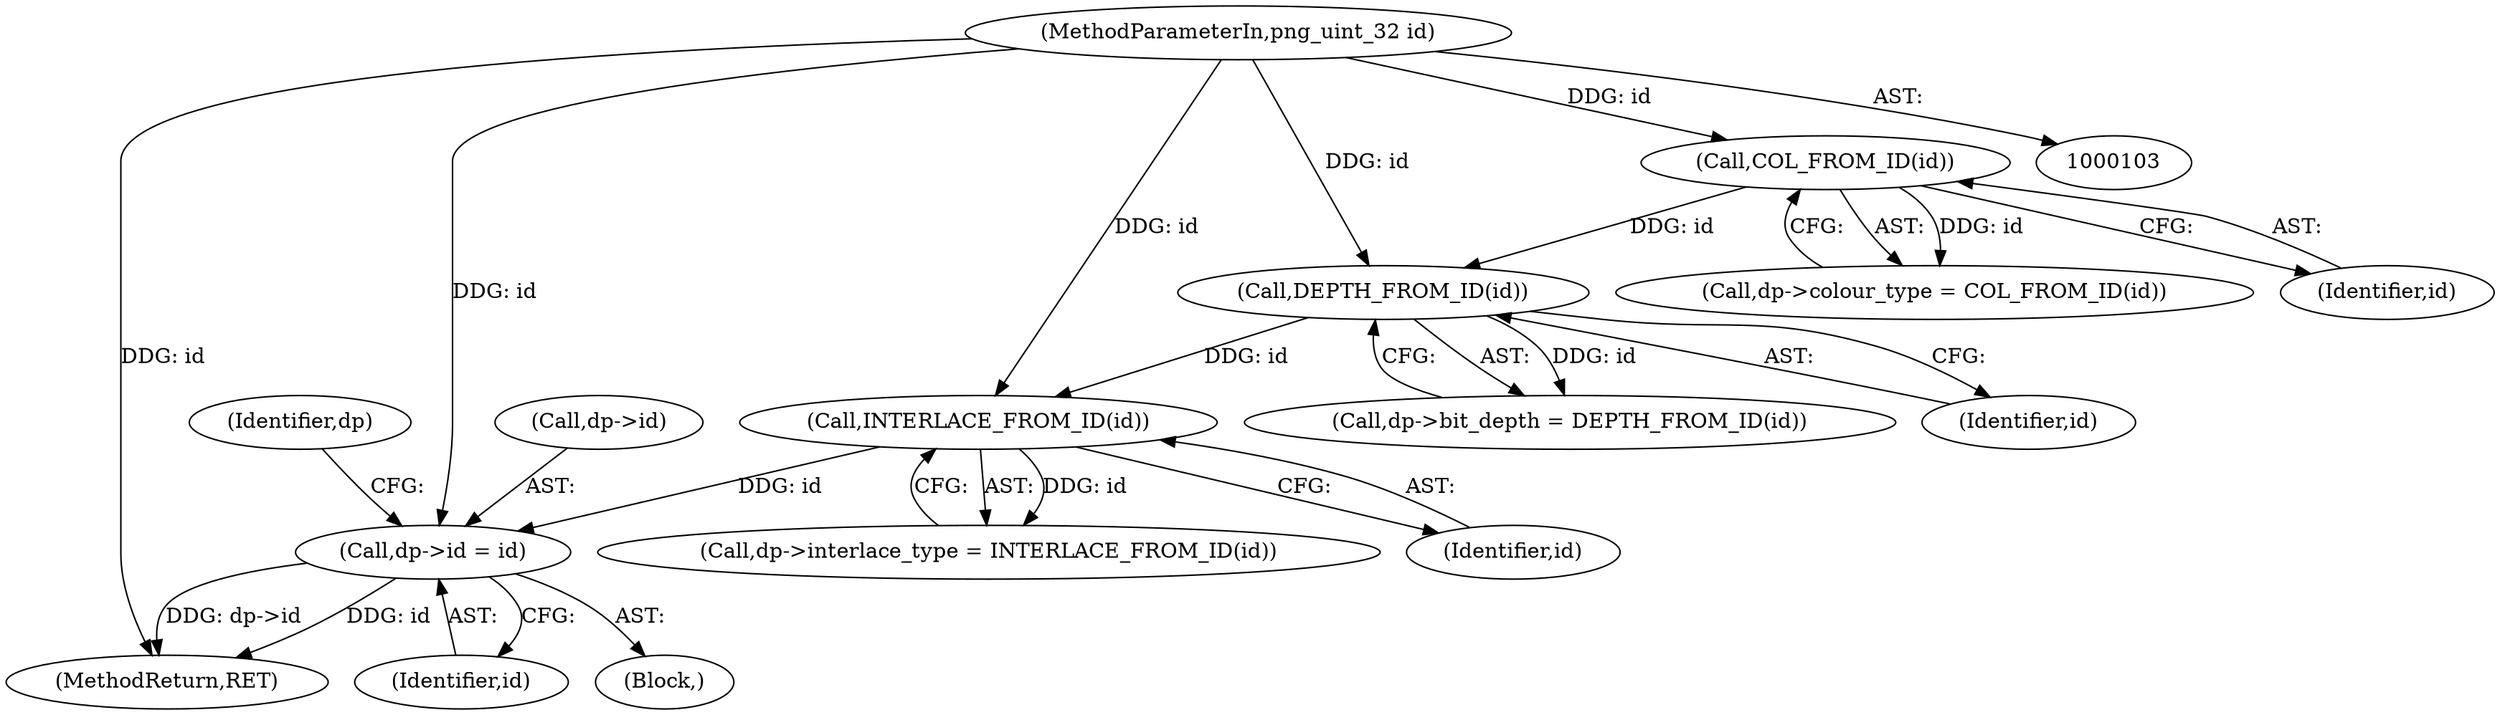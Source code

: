 digraph "0_Android_9d4853418ab2f754c2b63e091c29c5529b8b86ca_131@pointer" {
"1000201" [label="(Call,dp->id = id)"];
"1000195" [label="(Call,INTERLACE_FROM_ID(id))"];
"1000131" [label="(Call,DEPTH_FROM_ID(id))"];
"1000125" [label="(Call,COL_FROM_ID(id))"];
"1000106" [label="(MethodParameterIn,png_uint_32 id)"];
"1000109" [label="(Block,)"];
"1000127" [label="(Call,dp->bit_depth = DEPTH_FROM_ID(id))"];
"1000131" [label="(Call,DEPTH_FROM_ID(id))"];
"1000191" [label="(Call,dp->interlace_type = INTERLACE_FROM_ID(id))"];
"1000195" [label="(Call,INTERLACE_FROM_ID(id))"];
"1000132" [label="(Identifier,id)"];
"1000201" [label="(Call,dp->id = id)"];
"1000121" [label="(Call,dp->colour_type = COL_FROM_ID(id))"];
"1000126" [label="(Identifier,id)"];
"1000202" [label="(Call,dp->id)"];
"1000205" [label="(Identifier,id)"];
"1000196" [label="(Identifier,id)"];
"1000287" [label="(MethodReturn,RET)"];
"1000106" [label="(MethodParameterIn,png_uint_32 id)"];
"1000125" [label="(Call,COL_FROM_ID(id))"];
"1000208" [label="(Identifier,dp)"];
"1000201" -> "1000109"  [label="AST: "];
"1000201" -> "1000205"  [label="CFG: "];
"1000202" -> "1000201"  [label="AST: "];
"1000205" -> "1000201"  [label="AST: "];
"1000208" -> "1000201"  [label="CFG: "];
"1000201" -> "1000287"  [label="DDG: id"];
"1000201" -> "1000287"  [label="DDG: dp->id"];
"1000195" -> "1000201"  [label="DDG: id"];
"1000106" -> "1000201"  [label="DDG: id"];
"1000195" -> "1000191"  [label="AST: "];
"1000195" -> "1000196"  [label="CFG: "];
"1000196" -> "1000195"  [label="AST: "];
"1000191" -> "1000195"  [label="CFG: "];
"1000195" -> "1000191"  [label="DDG: id"];
"1000131" -> "1000195"  [label="DDG: id"];
"1000106" -> "1000195"  [label="DDG: id"];
"1000131" -> "1000127"  [label="AST: "];
"1000131" -> "1000132"  [label="CFG: "];
"1000132" -> "1000131"  [label="AST: "];
"1000127" -> "1000131"  [label="CFG: "];
"1000131" -> "1000127"  [label="DDG: id"];
"1000125" -> "1000131"  [label="DDG: id"];
"1000106" -> "1000131"  [label="DDG: id"];
"1000125" -> "1000121"  [label="AST: "];
"1000125" -> "1000126"  [label="CFG: "];
"1000126" -> "1000125"  [label="AST: "];
"1000121" -> "1000125"  [label="CFG: "];
"1000125" -> "1000121"  [label="DDG: id"];
"1000106" -> "1000125"  [label="DDG: id"];
"1000106" -> "1000103"  [label="AST: "];
"1000106" -> "1000287"  [label="DDG: id"];
}

